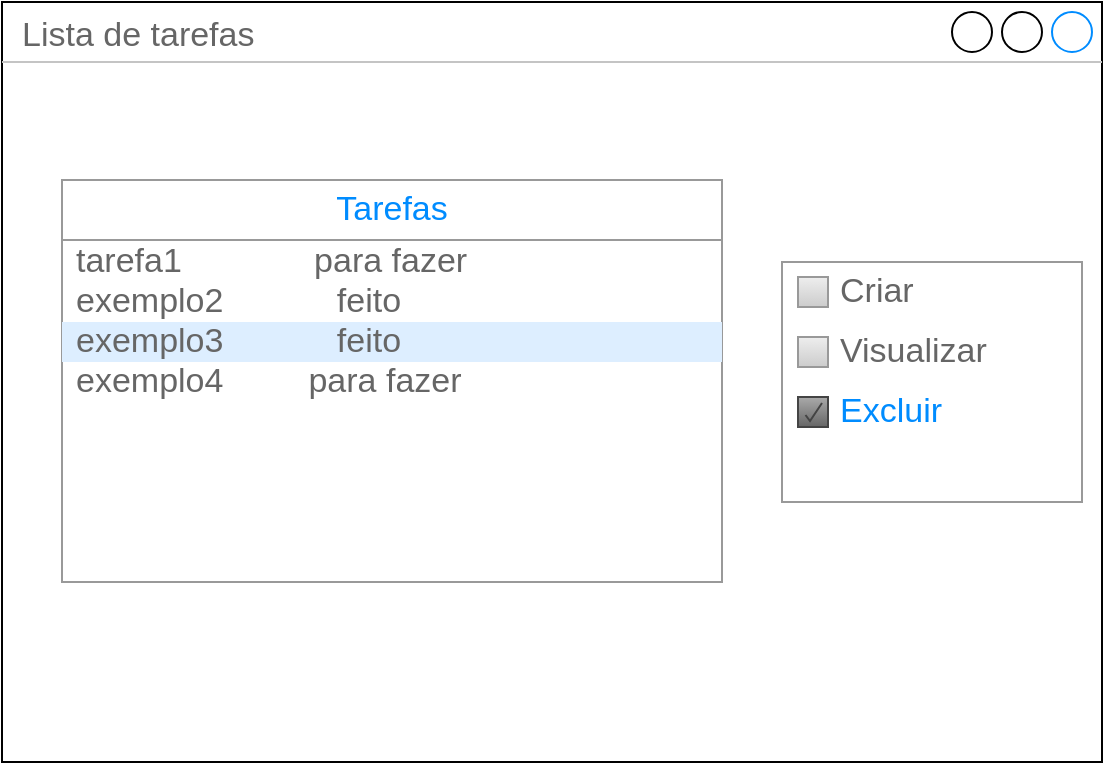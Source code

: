 <mxfile version="24.2.5" type="device">
  <diagram name="Página-1" id="vArT5NzZRxoss8GxOLyL">
    <mxGraphModel dx="1434" dy="780" grid="1" gridSize="10" guides="1" tooltips="1" connect="1" arrows="1" fold="1" page="1" pageScale="1" pageWidth="827" pageHeight="1169" math="0" shadow="0">
      <root>
        <mxCell id="0" />
        <mxCell id="1" parent="0" />
        <mxCell id="I53GjqTAzRf43crO5PVd-1" value="Lista de tarefas" style="strokeWidth=1;shadow=0;dashed=0;align=center;html=1;shape=mxgraph.mockup.containers.window;align=left;verticalAlign=top;spacingLeft=8;strokeColor2=#008cff;strokeColor3=#c4c4c4;fontColor=#666666;mainText=;fontSize=17;labelBackgroundColor=none;whiteSpace=wrap;" vertex="1" parent="1">
          <mxGeometry x="130" y="210" width="550" height="380" as="geometry" />
        </mxCell>
        <mxCell id="I53GjqTAzRf43crO5PVd-2" value="" style="strokeWidth=1;shadow=0;dashed=0;align=center;html=1;shape=mxgraph.mockup.forms.rrect;rSize=0;strokeColor=#999999;fillColor=#ffffff;recursiveResize=0;" vertex="1" parent="1">
          <mxGeometry x="520" y="340" width="150" height="120" as="geometry" />
        </mxCell>
        <mxCell id="I53GjqTAzRf43crO5PVd-3" value="Criar" style="strokeWidth=1;shadow=0;dashed=0;align=center;html=1;shape=mxgraph.mockup.forms.rrect;rSize=0;fillColor=#eeeeee;strokeColor=#999999;gradientColor=#cccccc;align=left;spacingLeft=4;fontSize=17;fontColor=#666666;labelPosition=right;" vertex="1" parent="I53GjqTAzRf43crO5PVd-2">
          <mxGeometry x="8" y="7.5" width="15" height="15" as="geometry" />
        </mxCell>
        <mxCell id="I53GjqTAzRf43crO5PVd-4" value="Visualizar" style="strokeWidth=1;shadow=0;dashed=0;align=center;html=1;shape=mxgraph.mockup.forms.rrect;rSize=0;fillColor=#eeeeee;strokeColor=#999999;gradientColor=#cccccc;align=left;spacingLeft=4;fontSize=17;fontColor=#666666;labelPosition=right;" vertex="1" parent="I53GjqTAzRf43crO5PVd-2">
          <mxGeometry x="8" y="37.5" width="15" height="15" as="geometry" />
        </mxCell>
        <mxCell id="I53GjqTAzRf43crO5PVd-5" value="Excluir" style="strokeWidth=1;shadow=0;dashed=0;align=center;html=1;shape=mxgraph.mockup.forms.checkbox;rSize=0;resizable=0;fillColor=#aaaaaa;strokeColor=#444444;gradientColor=#666666;align=left;spacingLeft=4;fontSize=17;fontColor=#008cff;labelPosition=right;" vertex="1" parent="I53GjqTAzRf43crO5PVd-2">
          <mxGeometry x="8" y="67.5" width="15" height="15" as="geometry" />
        </mxCell>
        <mxCell id="I53GjqTAzRf43crO5PVd-9" value="" style="strokeWidth=1;shadow=0;dashed=0;align=center;html=1;shape=mxgraph.mockup.forms.rrect;rSize=0;strokeColor=#999999;fillColor=#ffffff;" vertex="1" parent="1">
          <mxGeometry x="160" y="300" width="330" height="200" as="geometry" />
        </mxCell>
        <mxCell id="I53GjqTAzRf43crO5PVd-10" value="Tarefas" style="strokeWidth=1;shadow=0;dashed=0;align=center;html=1;shape=mxgraph.mockup.forms.rrect;rSize=0;strokeColor=#999999;fontColor=#008cff;fontSize=17;fillColor=#ffffff;resizeWidth=1;whiteSpace=wrap;" vertex="1" parent="I53GjqTAzRf43crO5PVd-9">
          <mxGeometry width="330" height="30" relative="1" as="geometry">
            <mxPoint y="-1" as="offset" />
          </mxGeometry>
        </mxCell>
        <mxCell id="I53GjqTAzRf43crO5PVd-11" value="tarefa1&amp;nbsp; &amp;nbsp; &amp;nbsp; &amp;nbsp; &amp;nbsp; &amp;nbsp; &amp;nbsp; para fazer" style="strokeWidth=1;shadow=0;dashed=0;align=center;html=1;shape=mxgraph.mockup.forms.anchor;fontSize=17;fontColor=#666666;align=left;spacingLeft=5;resizeWidth=1;whiteSpace=wrap;" vertex="1" parent="I53GjqTAzRf43crO5PVd-9">
          <mxGeometry width="330" height="20" relative="1" as="geometry">
            <mxPoint y="30" as="offset" />
          </mxGeometry>
        </mxCell>
        <mxCell id="I53GjqTAzRf43crO5PVd-12" value="exemplo2&amp;nbsp; &amp;nbsp; &amp;nbsp; &amp;nbsp; &amp;nbsp; &amp;nbsp; feito" style="strokeWidth=1;shadow=0;dashed=0;align=center;html=1;shape=mxgraph.mockup.forms.anchor;fontSize=17;fontColor=#666666;align=left;spacingLeft=5;resizeWidth=1;whiteSpace=wrap;" vertex="1" parent="I53GjqTAzRf43crO5PVd-9">
          <mxGeometry width="330" height="20" relative="1" as="geometry">
            <mxPoint y="50" as="offset" />
          </mxGeometry>
        </mxCell>
        <mxCell id="I53GjqTAzRf43crO5PVd-13" value="exemplo3&amp;nbsp; &amp;nbsp; &amp;nbsp; &amp;nbsp; &amp;nbsp; &amp;nbsp; feito" style="strokeWidth=1;shadow=0;dashed=0;align=center;html=1;shape=mxgraph.mockup.forms.rrect;rSize=0;fontSize=17;fontColor=#666666;align=left;spacingLeft=5;fillColor=#ddeeff;strokeColor=none;resizeWidth=1;whiteSpace=wrap;" vertex="1" parent="I53GjqTAzRf43crO5PVd-9">
          <mxGeometry width="330" height="20" relative="1" as="geometry">
            <mxPoint y="70" as="offset" />
          </mxGeometry>
        </mxCell>
        <mxCell id="I53GjqTAzRf43crO5PVd-14" value="exemplo4&amp;nbsp; &amp;nbsp; &amp;nbsp; &amp;nbsp; &amp;nbsp;para fazer" style="strokeWidth=1;shadow=0;dashed=0;align=center;html=1;shape=mxgraph.mockup.forms.anchor;fontSize=17;fontColor=#666666;align=left;spacingLeft=5;resizeWidth=1;whiteSpace=wrap;" vertex="1" parent="I53GjqTAzRf43crO5PVd-9">
          <mxGeometry width="330" height="20" relative="1" as="geometry">
            <mxPoint y="90" as="offset" />
          </mxGeometry>
        </mxCell>
      </root>
    </mxGraphModel>
  </diagram>
</mxfile>
